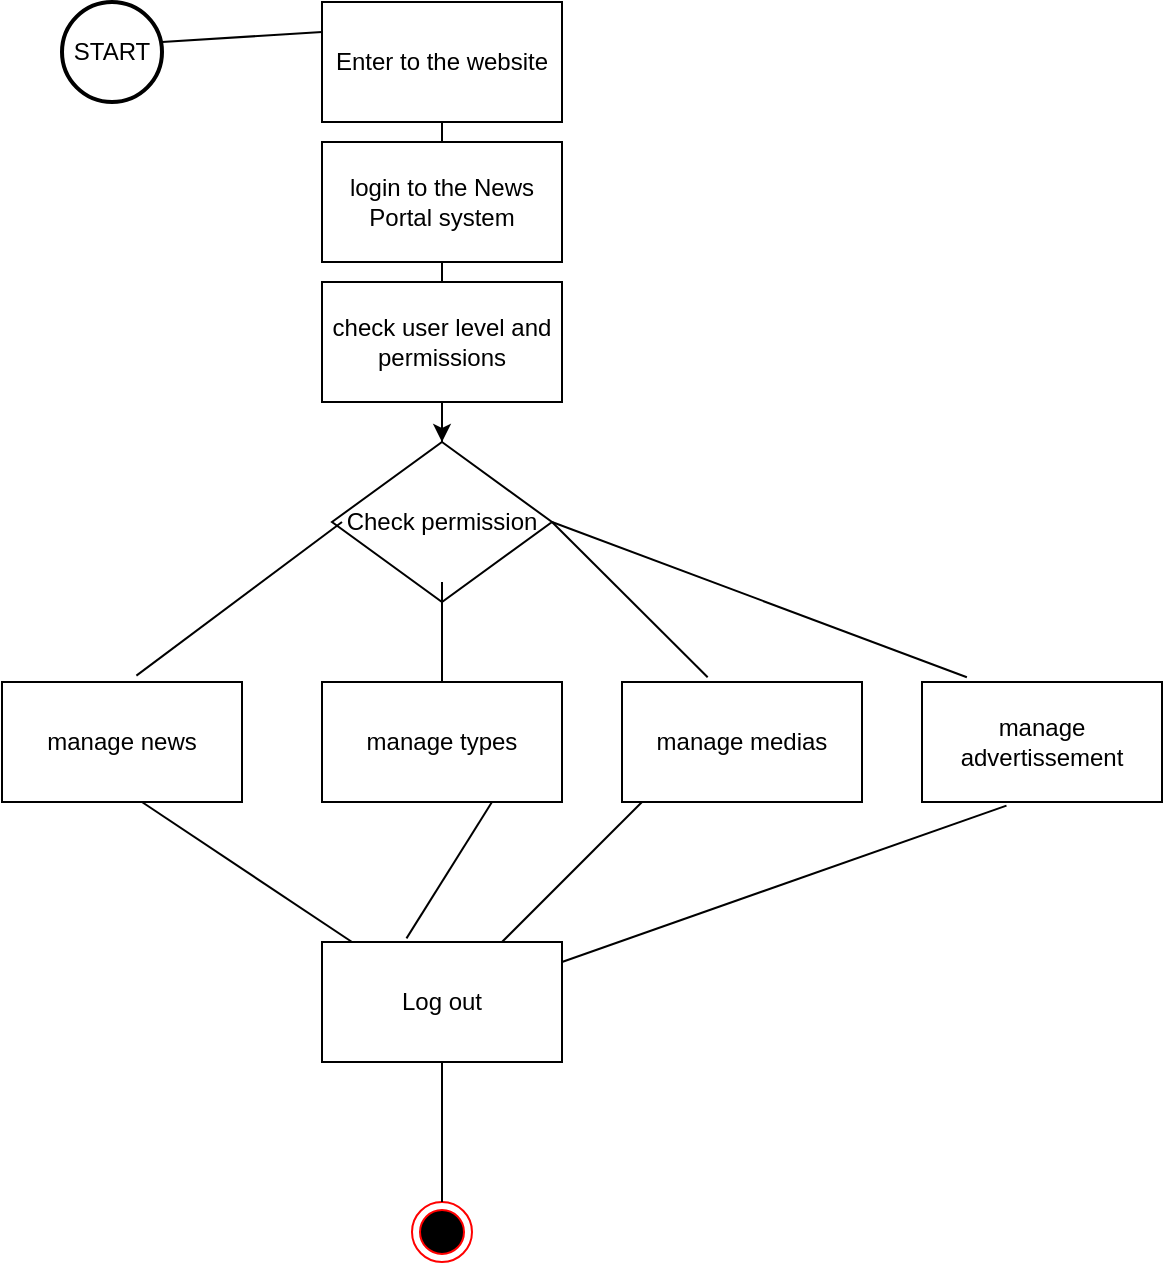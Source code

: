 <mxfile version="20.5.3" type="device"><diagram id="WLF2b9T8HWhgjzdoABG2" name="Page-1"><mxGraphModel dx="1123" dy="521" grid="1" gridSize="10" guides="1" tooltips="1" connect="1" arrows="1" fold="1" page="1" pageScale="1" pageWidth="827" pageHeight="1169" math="0" shadow="0"><root><mxCell id="0"/><mxCell id="1" parent="0"/><mxCell id="teRErHBc9dNcKIMnREGi-3" value="START" style="strokeWidth=2;html=1;shape=mxgraph.flowchart.start_2;whiteSpace=wrap;" vertex="1" parent="1"><mxGeometry x="40" y="60" width="50" height="50" as="geometry"/></mxCell><mxCell id="teRErHBc9dNcKIMnREGi-4" value="Enter to the website" style="rounded=0;whiteSpace=wrap;html=1;fontSize=12;horizontal=1;" vertex="1" parent="1"><mxGeometry x="170" y="60" width="120" height="60" as="geometry"/></mxCell><mxCell id="teRErHBc9dNcKIMnREGi-7" value="manage news" style="rounded=0;whiteSpace=wrap;html=1;fontSize=12;" vertex="1" parent="1"><mxGeometry x="10" y="400" width="120" height="60" as="geometry"/></mxCell><mxCell id="teRErHBc9dNcKIMnREGi-22" value="" style="edgeStyle=orthogonalEdgeStyle;rounded=0;orthogonalLoop=1;jettySize=auto;html=1;fontSize=12;" edge="1" parent="1" source="teRErHBc9dNcKIMnREGi-9" target="teRErHBc9dNcKIMnREGi-15"><mxGeometry relative="1" as="geometry"/></mxCell><mxCell id="teRErHBc9dNcKIMnREGi-9" value="check user level and permissions" style="rounded=0;whiteSpace=wrap;html=1;fontSize=12;" vertex="1" parent="1"><mxGeometry x="170" y="200" width="120" height="60" as="geometry"/></mxCell><mxCell id="teRErHBc9dNcKIMnREGi-10" value="manage types" style="rounded=0;whiteSpace=wrap;html=1;fontSize=12;" vertex="1" parent="1"><mxGeometry x="170" y="400" width="120" height="60" as="geometry"/></mxCell><mxCell id="teRErHBc9dNcKIMnREGi-11" value="manage advertissement" style="rounded=0;whiteSpace=wrap;html=1;fontSize=12;" vertex="1" parent="1"><mxGeometry x="470" y="400" width="120" height="60" as="geometry"/></mxCell><mxCell id="teRErHBc9dNcKIMnREGi-12" value="manage medias" style="rounded=0;whiteSpace=wrap;html=1;fontSize=12;" vertex="1" parent="1"><mxGeometry x="320" y="400" width="120" height="60" as="geometry"/></mxCell><mxCell id="teRErHBc9dNcKIMnREGi-13" value="login to the News Portal system" style="rounded=0;whiteSpace=wrap;html=1;fontSize=12;" vertex="1" parent="1"><mxGeometry x="170" y="130" width="120" height="60" as="geometry"/></mxCell><mxCell id="teRErHBc9dNcKIMnREGi-15" value="Check permission" style="rhombus;whiteSpace=wrap;html=1;fontSize=12;" vertex="1" parent="1"><mxGeometry x="175" y="280" width="110" height="80" as="geometry"/></mxCell><mxCell id="teRErHBc9dNcKIMnREGi-18" value="" style="endArrow=none;html=1;rounded=0;fontSize=12;entryX=0.5;entryY=1;entryDx=0;entryDy=0;" edge="1" parent="1" target="teRErHBc9dNcKIMnREGi-4"><mxGeometry width="50" height="50" relative="1" as="geometry"><mxPoint x="230" y="130" as="sourcePoint"/><mxPoint x="255" y="110" as="targetPoint"/></mxGeometry></mxCell><mxCell id="teRErHBc9dNcKIMnREGi-19" value="" style="endArrow=none;html=1;rounded=0;fontSize=12;entryX=0.5;entryY=1;entryDx=0;entryDy=0;" edge="1" parent="1" target="teRErHBc9dNcKIMnREGi-13"><mxGeometry width="50" height="50" relative="1" as="geometry"><mxPoint x="230" y="200" as="sourcePoint"/><mxPoint x="240" y="190" as="targetPoint"/></mxGeometry></mxCell><mxCell id="teRErHBc9dNcKIMnREGi-23" value="" style="endArrow=none;html=1;rounded=0;fontSize=12;exitX=0.56;exitY=-0.053;exitDx=0;exitDy=0;exitPerimeter=0;" edge="1" parent="1" source="teRErHBc9dNcKIMnREGi-7"><mxGeometry width="50" height="50" relative="1" as="geometry"><mxPoint x="130" y="370" as="sourcePoint"/><mxPoint x="180" y="320" as="targetPoint"/></mxGeometry></mxCell><mxCell id="teRErHBc9dNcKIMnREGi-24" value="" style="endArrow=none;html=1;rounded=0;fontSize=12;exitX=0.5;exitY=0;exitDx=0;exitDy=0;" edge="1" parent="1" source="teRErHBc9dNcKIMnREGi-10"><mxGeometry width="50" height="50" relative="1" as="geometry"><mxPoint x="130" y="436.82" as="sourcePoint"/><mxPoint x="230" y="350" as="targetPoint"/></mxGeometry></mxCell><mxCell id="teRErHBc9dNcKIMnREGi-25" value="" style="endArrow=none;html=1;rounded=0;fontSize=12;entryX=0.357;entryY=-0.04;entryDx=0;entryDy=0;entryPerimeter=0;" edge="1" parent="1" target="teRErHBc9dNcKIMnREGi-12"><mxGeometry width="50" height="50" relative="1" as="geometry"><mxPoint x="285" y="320" as="sourcePoint"/><mxPoint x="360" y="390" as="targetPoint"/></mxGeometry></mxCell><mxCell id="teRErHBc9dNcKIMnREGi-26" value="" style="endArrow=none;html=1;rounded=0;fontSize=12;entryX=0.187;entryY=-0.04;entryDx=0;entryDy=0;entryPerimeter=0;" edge="1" parent="1" target="teRErHBc9dNcKIMnREGi-11"><mxGeometry width="50" height="50" relative="1" as="geometry"><mxPoint x="285" y="320" as="sourcePoint"/><mxPoint x="335" y="270" as="targetPoint"/></mxGeometry></mxCell><mxCell id="teRErHBc9dNcKIMnREGi-27" value="" style="endArrow=none;html=1;rounded=0;fontSize=12;exitX=0.583;exitY=1;exitDx=0;exitDy=0;exitPerimeter=0;" edge="1" parent="1" source="teRErHBc9dNcKIMnREGi-7" target="teRErHBc9dNcKIMnREGi-28"><mxGeometry width="50" height="50" relative="1" as="geometry"><mxPoint x="100" y="510" as="sourcePoint"/><mxPoint x="150" y="460" as="targetPoint"/></mxGeometry></mxCell><mxCell id="teRErHBc9dNcKIMnREGi-28" value="Log out" style="rounded=0;whiteSpace=wrap;html=1;fontSize=12;" vertex="1" parent="1"><mxGeometry x="170" y="530" width="120" height="60" as="geometry"/></mxCell><mxCell id="teRErHBc9dNcKIMnREGi-31" value="" style="endArrow=none;html=1;rounded=0;fontSize=12;entryX=0.352;entryY=1.03;entryDx=0;entryDy=0;entryPerimeter=0;" edge="1" parent="1" target="teRErHBc9dNcKIMnREGi-11"><mxGeometry width="50" height="50" relative="1" as="geometry"><mxPoint x="290" y="540" as="sourcePoint"/><mxPoint x="340" y="490" as="targetPoint"/></mxGeometry></mxCell><mxCell id="teRErHBc9dNcKIMnREGi-32" value="" style="endArrow=none;html=1;rounded=0;fontSize=12;exitX=0.352;exitY=-0.03;exitDx=0;exitDy=0;exitPerimeter=0;" edge="1" parent="1" source="teRErHBc9dNcKIMnREGi-28"><mxGeometry width="50" height="50" relative="1" as="geometry"><mxPoint x="205" y="510" as="sourcePoint"/><mxPoint x="255" y="460" as="targetPoint"/></mxGeometry></mxCell><mxCell id="teRErHBc9dNcKIMnREGi-33" value="" style="endArrow=none;html=1;rounded=0;fontSize=12;exitX=0.75;exitY=0;exitDx=0;exitDy=0;" edge="1" parent="1" source="teRErHBc9dNcKIMnREGi-28"><mxGeometry width="50" height="50" relative="1" as="geometry"><mxPoint x="280" y="510" as="sourcePoint"/><mxPoint x="330" y="460" as="targetPoint"/></mxGeometry></mxCell><mxCell id="teRErHBc9dNcKIMnREGi-35" value="" style="ellipse;html=1;shape=endState;fillColor=#000000;strokeColor=#ff0000;fontSize=12;" vertex="1" parent="1"><mxGeometry x="215" y="660" width="30" height="30" as="geometry"/></mxCell><mxCell id="teRErHBc9dNcKIMnREGi-37" value="" style="endArrow=none;html=1;rounded=0;fontSize=12;entryX=0.5;entryY=1;entryDx=0;entryDy=0;" edge="1" parent="1" target="teRErHBc9dNcKIMnREGi-28"><mxGeometry width="50" height="50" relative="1" as="geometry"><mxPoint x="230" y="660" as="sourcePoint"/><mxPoint x="280" y="610" as="targetPoint"/></mxGeometry></mxCell><mxCell id="teRErHBc9dNcKIMnREGi-38" value="" style="endArrow=none;html=1;rounded=0;fontSize=12;entryX=0;entryY=0.25;entryDx=0;entryDy=0;" edge="1" parent="1" target="teRErHBc9dNcKIMnREGi-4"><mxGeometry width="50" height="50" relative="1" as="geometry"><mxPoint x="90" y="80" as="sourcePoint"/><mxPoint x="140" y="30" as="targetPoint"/></mxGeometry></mxCell></root></mxGraphModel></diagram></mxfile>